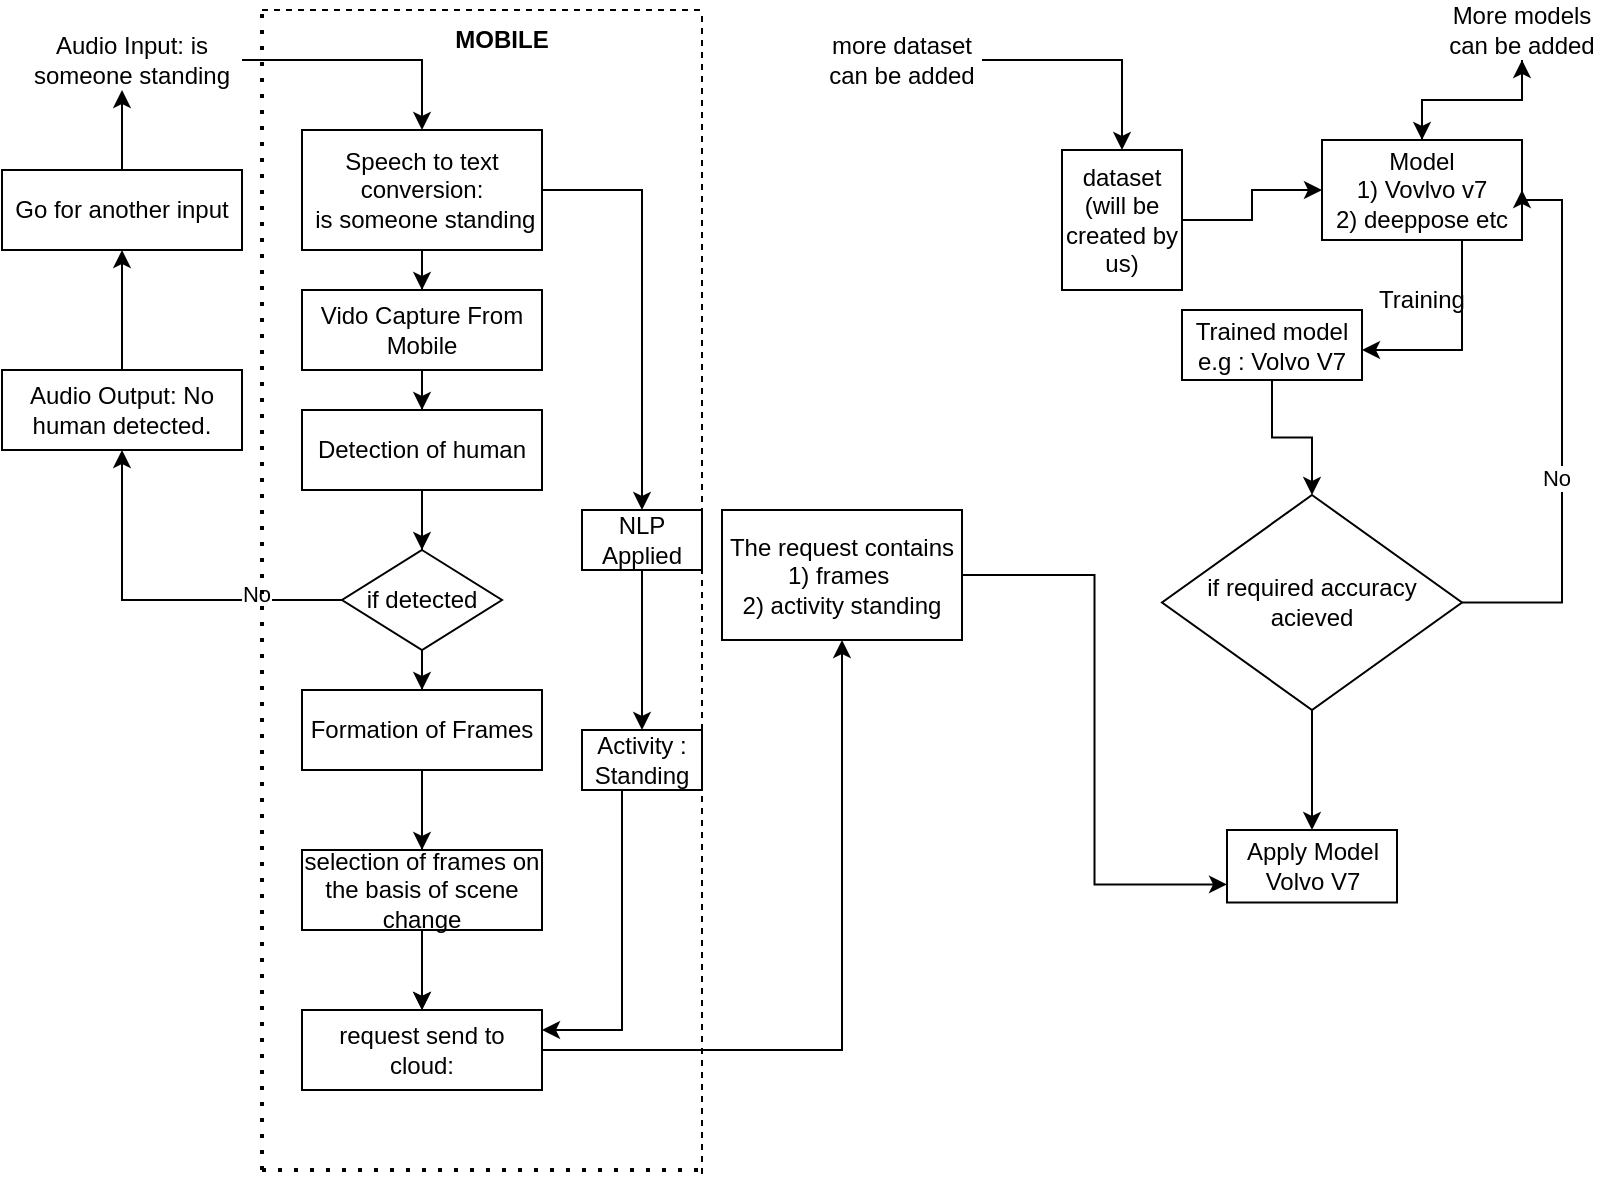 <mxfile version="20.6.0" type="github">
  <diagram id="XCMzGgHCzQoK7Uut5_Kw" name="Page-1">
    <mxGraphModel dx="794" dy="493" grid="1" gridSize="10" guides="1" tooltips="1" connect="1" arrows="1" fold="1" page="1" pageScale="1" pageWidth="827" pageHeight="1169" math="0" shadow="0">
      <root>
        <mxCell id="0" />
        <mxCell id="1" parent="0" />
        <mxCell id="pqNPjAefA5oMINSB-AG9-10" value="" style="edgeStyle=orthogonalEdgeStyle;rounded=0;orthogonalLoop=1;jettySize=auto;html=1;" parent="1" source="pqNPjAefA5oMINSB-AG9-3" target="pqNPjAefA5oMINSB-AG9-9" edge="1">
          <mxGeometry relative="1" as="geometry" />
        </mxCell>
        <mxCell id="pqNPjAefA5oMINSB-AG9-43" style="edgeStyle=orthogonalEdgeStyle;rounded=0;orthogonalLoop=1;jettySize=auto;html=1;" parent="1" source="pqNPjAefA5oMINSB-AG9-3" target="pqNPjAefA5oMINSB-AG9-30" edge="1">
          <mxGeometry relative="1" as="geometry" />
        </mxCell>
        <mxCell id="pqNPjAefA5oMINSB-AG9-47" style="edgeStyle=orthogonalEdgeStyle;rounded=0;orthogonalLoop=1;jettySize=auto;html=1;" parent="1" source="pqNPjAefA5oMINSB-AG9-3" target="pqNPjAefA5oMINSB-AG9-46" edge="1">
          <mxGeometry relative="1" as="geometry" />
        </mxCell>
        <mxCell id="pqNPjAefA5oMINSB-AG9-3" value="Speech to text conversion:&lt;br&gt;&amp;nbsp;is someone standing" style="whiteSpace=wrap;html=1;" parent="1" vertex="1">
          <mxGeometry x="160" y="70" width="120" height="60" as="geometry" />
        </mxCell>
        <mxCell id="pqNPjAefA5oMINSB-AG9-8" style="edgeStyle=orthogonalEdgeStyle;rounded=0;orthogonalLoop=1;jettySize=auto;html=1;" parent="1" source="pqNPjAefA5oMINSB-AG9-5" target="pqNPjAefA5oMINSB-AG9-3" edge="1">
          <mxGeometry relative="1" as="geometry" />
        </mxCell>
        <mxCell id="pqNPjAefA5oMINSB-AG9-5" value="Audio Input: is someone standing" style="text;html=1;strokeColor=none;fillColor=none;align=center;verticalAlign=middle;whiteSpace=wrap;rounded=0;" parent="1" vertex="1">
          <mxGeometry x="20" y="10" width="110" height="50" as="geometry" />
        </mxCell>
        <mxCell id="pqNPjAefA5oMINSB-AG9-12" value="" style="edgeStyle=orthogonalEdgeStyle;rounded=0;orthogonalLoop=1;jettySize=auto;html=1;" parent="1" source="pqNPjAefA5oMINSB-AG9-9" target="pqNPjAefA5oMINSB-AG9-11" edge="1">
          <mxGeometry relative="1" as="geometry" />
        </mxCell>
        <mxCell id="pqNPjAefA5oMINSB-AG9-9" value="Vido Capture From Mobile" style="whiteSpace=wrap;html=1;" parent="1" vertex="1">
          <mxGeometry x="160" y="150" width="120" height="40" as="geometry" />
        </mxCell>
        <mxCell id="pqNPjAefA5oMINSB-AG9-16" value="" style="edgeStyle=orthogonalEdgeStyle;rounded=0;orthogonalLoop=1;jettySize=auto;html=1;" parent="1" source="pqNPjAefA5oMINSB-AG9-11" target="pqNPjAefA5oMINSB-AG9-15" edge="1">
          <mxGeometry relative="1" as="geometry" />
        </mxCell>
        <mxCell id="pqNPjAefA5oMINSB-AG9-11" value="Detection of human" style="whiteSpace=wrap;html=1;" parent="1" vertex="1">
          <mxGeometry x="160" y="210" width="120" height="40" as="geometry" />
        </mxCell>
        <mxCell id="pqNPjAefA5oMINSB-AG9-18" value="" style="edgeStyle=orthogonalEdgeStyle;rounded=0;orthogonalLoop=1;jettySize=auto;html=1;" parent="1" source="pqNPjAefA5oMINSB-AG9-15" target="pqNPjAefA5oMINSB-AG9-17" edge="1">
          <mxGeometry relative="1" as="geometry" />
        </mxCell>
        <mxCell id="pqNPjAefA5oMINSB-AG9-22" value="No" style="edgeLabel;html=1;align=center;verticalAlign=middle;resizable=0;points=[];" parent="pqNPjAefA5oMINSB-AG9-18" vertex="1" connectable="0">
          <mxGeometry x="-0.535" y="-3" relative="1" as="geometry">
            <mxPoint as="offset" />
          </mxGeometry>
        </mxCell>
        <mxCell id="pqNPjAefA5oMINSB-AG9-24" value="" style="edgeStyle=orthogonalEdgeStyle;rounded=0;orthogonalLoop=1;jettySize=auto;html=1;" parent="1" source="pqNPjAefA5oMINSB-AG9-15" target="pqNPjAefA5oMINSB-AG9-23" edge="1">
          <mxGeometry relative="1" as="geometry" />
        </mxCell>
        <mxCell id="pqNPjAefA5oMINSB-AG9-15" value="if detected" style="rhombus;whiteSpace=wrap;html=1;" parent="1" vertex="1">
          <mxGeometry x="180" y="280" width="80" height="50" as="geometry" />
        </mxCell>
        <mxCell id="pqNPjAefA5oMINSB-AG9-20" value="" style="edgeStyle=orthogonalEdgeStyle;rounded=0;orthogonalLoop=1;jettySize=auto;html=1;" parent="1" source="pqNPjAefA5oMINSB-AG9-17" target="pqNPjAefA5oMINSB-AG9-19" edge="1">
          <mxGeometry relative="1" as="geometry" />
        </mxCell>
        <mxCell id="pqNPjAefA5oMINSB-AG9-17" value="Audio Output: No human detected.&lt;br&gt;" style="whiteSpace=wrap;html=1;" parent="1" vertex="1">
          <mxGeometry x="10" y="190" width="120" height="40" as="geometry" />
        </mxCell>
        <mxCell id="pqNPjAefA5oMINSB-AG9-21" style="edgeStyle=orthogonalEdgeStyle;rounded=0;orthogonalLoop=1;jettySize=auto;html=1;" parent="1" source="pqNPjAefA5oMINSB-AG9-19" edge="1">
          <mxGeometry relative="1" as="geometry">
            <mxPoint x="70" y="50" as="targetPoint" />
          </mxGeometry>
        </mxCell>
        <mxCell id="pqNPjAefA5oMINSB-AG9-19" value="Go for another input" style="whiteSpace=wrap;html=1;" parent="1" vertex="1">
          <mxGeometry x="10" y="90" width="120" height="40" as="geometry" />
        </mxCell>
        <mxCell id="pqNPjAefA5oMINSB-AG9-29" value="" style="edgeStyle=orthogonalEdgeStyle;rounded=0;orthogonalLoop=1;jettySize=auto;html=1;" parent="1" source="pqNPjAefA5oMINSB-AG9-23" target="pqNPjAefA5oMINSB-AG9-28" edge="1">
          <mxGeometry relative="1" as="geometry" />
        </mxCell>
        <mxCell id="pqNPjAefA5oMINSB-AG9-23" value="Formation of Frames" style="whiteSpace=wrap;html=1;" parent="1" vertex="1">
          <mxGeometry x="160" y="350" width="120" height="40" as="geometry" />
        </mxCell>
        <mxCell id="pqNPjAefA5oMINSB-AG9-31" value="" style="edgeStyle=orthogonalEdgeStyle;rounded=0;orthogonalLoop=1;jettySize=auto;html=1;" parent="1" source="pqNPjAefA5oMINSB-AG9-28" target="pqNPjAefA5oMINSB-AG9-30" edge="1">
          <mxGeometry relative="1" as="geometry" />
        </mxCell>
        <mxCell id="pqNPjAefA5oMINSB-AG9-28" value="selection of frames on the basis of scene change" style="whiteSpace=wrap;html=1;" parent="1" vertex="1">
          <mxGeometry x="160" y="430" width="120" height="40" as="geometry" />
        </mxCell>
        <mxCell id="pqNPjAefA5oMINSB-AG9-33" value="" style="edgeStyle=orthogonalEdgeStyle;rounded=0;orthogonalLoop=1;jettySize=auto;html=1;" parent="1" source="pqNPjAefA5oMINSB-AG9-30" target="pqNPjAefA5oMINSB-AG9-32" edge="1">
          <mxGeometry relative="1" as="geometry">
            <Array as="points">
              <mxPoint x="430" y="530" />
            </Array>
          </mxGeometry>
        </mxCell>
        <mxCell id="pqNPjAefA5oMINSB-AG9-30" value="request send to cloud:" style="whiteSpace=wrap;html=1;" parent="1" vertex="1">
          <mxGeometry x="160" y="510" width="120" height="40" as="geometry" />
        </mxCell>
        <mxCell id="iHwCMbIsZpmqP9hue2eX-25" style="edgeStyle=orthogonalEdgeStyle;rounded=0;orthogonalLoop=1;jettySize=auto;html=1;entryX=0;entryY=0.75;entryDx=0;entryDy=0;" edge="1" parent="1" source="pqNPjAefA5oMINSB-AG9-32" target="iHwCMbIsZpmqP9hue2eX-20">
          <mxGeometry relative="1" as="geometry" />
        </mxCell>
        <mxCell id="pqNPjAefA5oMINSB-AG9-32" value="The request contains&lt;br&gt;1) frames&amp;nbsp;&lt;br&gt;2) activity standing" style="whiteSpace=wrap;html=1;" parent="1" vertex="1">
          <mxGeometry x="370" y="260" width="120" height="65" as="geometry" />
        </mxCell>
        <mxCell id="pqNPjAefA5oMINSB-AG9-37" value="" style="endArrow=none;dashed=1;html=1;dashPattern=1 3;strokeWidth=2;rounded=0;" parent="1" edge="1">
          <mxGeometry width="50" height="50" relative="1" as="geometry">
            <mxPoint x="140" y="590" as="sourcePoint" />
            <mxPoint x="140" y="10" as="targetPoint" />
            <Array as="points" />
          </mxGeometry>
        </mxCell>
        <mxCell id="pqNPjAefA5oMINSB-AG9-38" value="" style="endArrow=none;dashed=1;html=1;rounded=0;" parent="1" edge="1">
          <mxGeometry width="50" height="50" relative="1" as="geometry">
            <mxPoint x="140" y="10" as="sourcePoint" />
            <mxPoint x="360" y="10" as="targetPoint" />
          </mxGeometry>
        </mxCell>
        <mxCell id="pqNPjAefA5oMINSB-AG9-39" value="" style="endArrow=none;dashed=1;html=1;rounded=0;" parent="1" edge="1">
          <mxGeometry width="50" height="50" relative="1" as="geometry">
            <mxPoint x="360" y="592" as="sourcePoint" />
            <mxPoint x="360" y="10" as="targetPoint" />
          </mxGeometry>
        </mxCell>
        <mxCell id="pqNPjAefA5oMINSB-AG9-40" value="" style="endArrow=none;dashed=1;html=1;dashPattern=1 3;strokeWidth=2;rounded=0;" parent="1" edge="1">
          <mxGeometry width="50" height="50" relative="1" as="geometry">
            <mxPoint x="140" y="590" as="sourcePoint" />
            <mxPoint x="360" y="590" as="targetPoint" />
          </mxGeometry>
        </mxCell>
        <mxCell id="pqNPjAefA5oMINSB-AG9-42" value="&lt;b&gt;MOBILE&lt;/b&gt;" style="text;html=1;strokeColor=none;fillColor=none;align=center;verticalAlign=middle;whiteSpace=wrap;rounded=0;" parent="1" vertex="1">
          <mxGeometry x="230" y="10" width="60" height="30" as="geometry" />
        </mxCell>
        <mxCell id="pqNPjAefA5oMINSB-AG9-53" value="" style="edgeStyle=orthogonalEdgeStyle;rounded=0;orthogonalLoop=1;jettySize=auto;html=1;" parent="1" source="pqNPjAefA5oMINSB-AG9-46" target="pqNPjAefA5oMINSB-AG9-52" edge="1">
          <mxGeometry relative="1" as="geometry" />
        </mxCell>
        <mxCell id="pqNPjAefA5oMINSB-AG9-46" value="NLP Applied" style="whiteSpace=wrap;html=1;" parent="1" vertex="1">
          <mxGeometry x="300" y="260" width="60" height="30" as="geometry" />
        </mxCell>
        <mxCell id="pqNPjAefA5oMINSB-AG9-54" style="edgeStyle=orthogonalEdgeStyle;rounded=0;orthogonalLoop=1;jettySize=auto;html=1;entryX=1;entryY=0.25;entryDx=0;entryDy=0;" parent="1" source="pqNPjAefA5oMINSB-AG9-52" target="pqNPjAefA5oMINSB-AG9-30" edge="1">
          <mxGeometry relative="1" as="geometry">
            <Array as="points">
              <mxPoint x="320" y="520" />
            </Array>
          </mxGeometry>
        </mxCell>
        <mxCell id="pqNPjAefA5oMINSB-AG9-52" value="Activity : Standing" style="whiteSpace=wrap;html=1;" parent="1" vertex="1">
          <mxGeometry x="300" y="370" width="60" height="30" as="geometry" />
        </mxCell>
        <mxCell id="iHwCMbIsZpmqP9hue2eX-10" value="" style="edgeStyle=orthogonalEdgeStyle;rounded=0;orthogonalLoop=1;jettySize=auto;html=1;" edge="1" parent="1" source="iHwCMbIsZpmqP9hue2eX-1" target="iHwCMbIsZpmqP9hue2eX-9">
          <mxGeometry relative="1" as="geometry" />
        </mxCell>
        <mxCell id="iHwCMbIsZpmqP9hue2eX-1" value="more dataset can be added&lt;br&gt;" style="text;html=1;strokeColor=none;fillColor=none;align=center;verticalAlign=middle;whiteSpace=wrap;rounded=0;" vertex="1" parent="1">
          <mxGeometry x="420" y="5" width="80" height="60" as="geometry" />
        </mxCell>
        <mxCell id="iHwCMbIsZpmqP9hue2eX-8" value="" style="edgeStyle=orthogonalEdgeStyle;rounded=0;orthogonalLoop=1;jettySize=auto;html=1;" edge="1" parent="1" source="iHwCMbIsZpmqP9hue2eX-4" target="iHwCMbIsZpmqP9hue2eX-7">
          <mxGeometry relative="1" as="geometry" />
        </mxCell>
        <mxCell id="iHwCMbIsZpmqP9hue2eX-4" value="More models can be added" style="text;html=1;strokeColor=none;fillColor=none;align=center;verticalAlign=middle;whiteSpace=wrap;rounded=0;" vertex="1" parent="1">
          <mxGeometry x="730" y="5" width="80" height="30" as="geometry" />
        </mxCell>
        <mxCell id="iHwCMbIsZpmqP9hue2eX-13" value="" style="edgeStyle=orthogonalEdgeStyle;rounded=0;orthogonalLoop=1;jettySize=auto;html=1;" edge="1" parent="1" source="iHwCMbIsZpmqP9hue2eX-7" target="iHwCMbIsZpmqP9hue2eX-12">
          <mxGeometry relative="1" as="geometry">
            <Array as="points">
              <mxPoint x="740" y="180" />
            </Array>
          </mxGeometry>
        </mxCell>
        <mxCell id="iHwCMbIsZpmqP9hue2eX-26" value="" style="edgeStyle=orthogonalEdgeStyle;rounded=0;orthogonalLoop=1;jettySize=auto;html=1;" edge="1" parent="1" source="iHwCMbIsZpmqP9hue2eX-7" target="iHwCMbIsZpmqP9hue2eX-4">
          <mxGeometry relative="1" as="geometry" />
        </mxCell>
        <mxCell id="iHwCMbIsZpmqP9hue2eX-7" value="Model&lt;br&gt;1) Vovlvo v7&lt;br&gt;2) deeppose etc" style="whiteSpace=wrap;html=1;" vertex="1" parent="1">
          <mxGeometry x="670" y="75" width="100" height="50" as="geometry" />
        </mxCell>
        <mxCell id="iHwCMbIsZpmqP9hue2eX-11" style="edgeStyle=orthogonalEdgeStyle;rounded=0;orthogonalLoop=1;jettySize=auto;html=1;entryX=0;entryY=0.5;entryDx=0;entryDy=0;" edge="1" parent="1" source="iHwCMbIsZpmqP9hue2eX-9" target="iHwCMbIsZpmqP9hue2eX-7">
          <mxGeometry relative="1" as="geometry" />
        </mxCell>
        <mxCell id="iHwCMbIsZpmqP9hue2eX-9" value="dataset (will be created by us)" style="whiteSpace=wrap;html=1;" vertex="1" parent="1">
          <mxGeometry x="540" y="80" width="60" height="70" as="geometry" />
        </mxCell>
        <mxCell id="iHwCMbIsZpmqP9hue2eX-16" value="" style="edgeStyle=orthogonalEdgeStyle;rounded=0;orthogonalLoop=1;jettySize=auto;html=1;" edge="1" parent="1" source="iHwCMbIsZpmqP9hue2eX-12" target="iHwCMbIsZpmqP9hue2eX-15">
          <mxGeometry relative="1" as="geometry" />
        </mxCell>
        <mxCell id="iHwCMbIsZpmqP9hue2eX-12" value="Trained model&lt;br&gt;e.g : Volvo V7" style="whiteSpace=wrap;html=1;" vertex="1" parent="1">
          <mxGeometry x="600" y="160" width="90" height="35" as="geometry" />
        </mxCell>
        <mxCell id="iHwCMbIsZpmqP9hue2eX-14" value="Training" style="text;html=1;strokeColor=none;fillColor=none;align=center;verticalAlign=middle;whiteSpace=wrap;rounded=0;" vertex="1" parent="1">
          <mxGeometry x="690" y="140" width="60" height="30" as="geometry" />
        </mxCell>
        <mxCell id="iHwCMbIsZpmqP9hue2eX-18" style="edgeStyle=orthogonalEdgeStyle;rounded=0;orthogonalLoop=1;jettySize=auto;html=1;entryX=1;entryY=0.5;entryDx=0;entryDy=0;" edge="1" parent="1" source="iHwCMbIsZpmqP9hue2eX-15" target="iHwCMbIsZpmqP9hue2eX-7">
          <mxGeometry relative="1" as="geometry">
            <Array as="points">
              <mxPoint x="790" y="306" />
              <mxPoint x="790" y="105" />
            </Array>
          </mxGeometry>
        </mxCell>
        <mxCell id="iHwCMbIsZpmqP9hue2eX-19" value="No" style="edgeLabel;html=1;align=center;verticalAlign=middle;resizable=0;points=[];" vertex="1" connectable="0" parent="iHwCMbIsZpmqP9hue2eX-18">
          <mxGeometry x="-0.187" y="3" relative="1" as="geometry">
            <mxPoint as="offset" />
          </mxGeometry>
        </mxCell>
        <mxCell id="iHwCMbIsZpmqP9hue2eX-21" value="" style="edgeStyle=orthogonalEdgeStyle;rounded=0;orthogonalLoop=1;jettySize=auto;html=1;" edge="1" parent="1" source="iHwCMbIsZpmqP9hue2eX-15" target="iHwCMbIsZpmqP9hue2eX-20">
          <mxGeometry relative="1" as="geometry" />
        </mxCell>
        <mxCell id="iHwCMbIsZpmqP9hue2eX-15" value="if required accuracy acieved" style="rhombus;whiteSpace=wrap;html=1;" vertex="1" parent="1">
          <mxGeometry x="590" y="252.5" width="150" height="107.5" as="geometry" />
        </mxCell>
        <mxCell id="iHwCMbIsZpmqP9hue2eX-20" value="Apply Model Volvo V7" style="whiteSpace=wrap;html=1;" vertex="1" parent="1">
          <mxGeometry x="622.5" y="420" width="85" height="36.25" as="geometry" />
        </mxCell>
      </root>
    </mxGraphModel>
  </diagram>
</mxfile>
